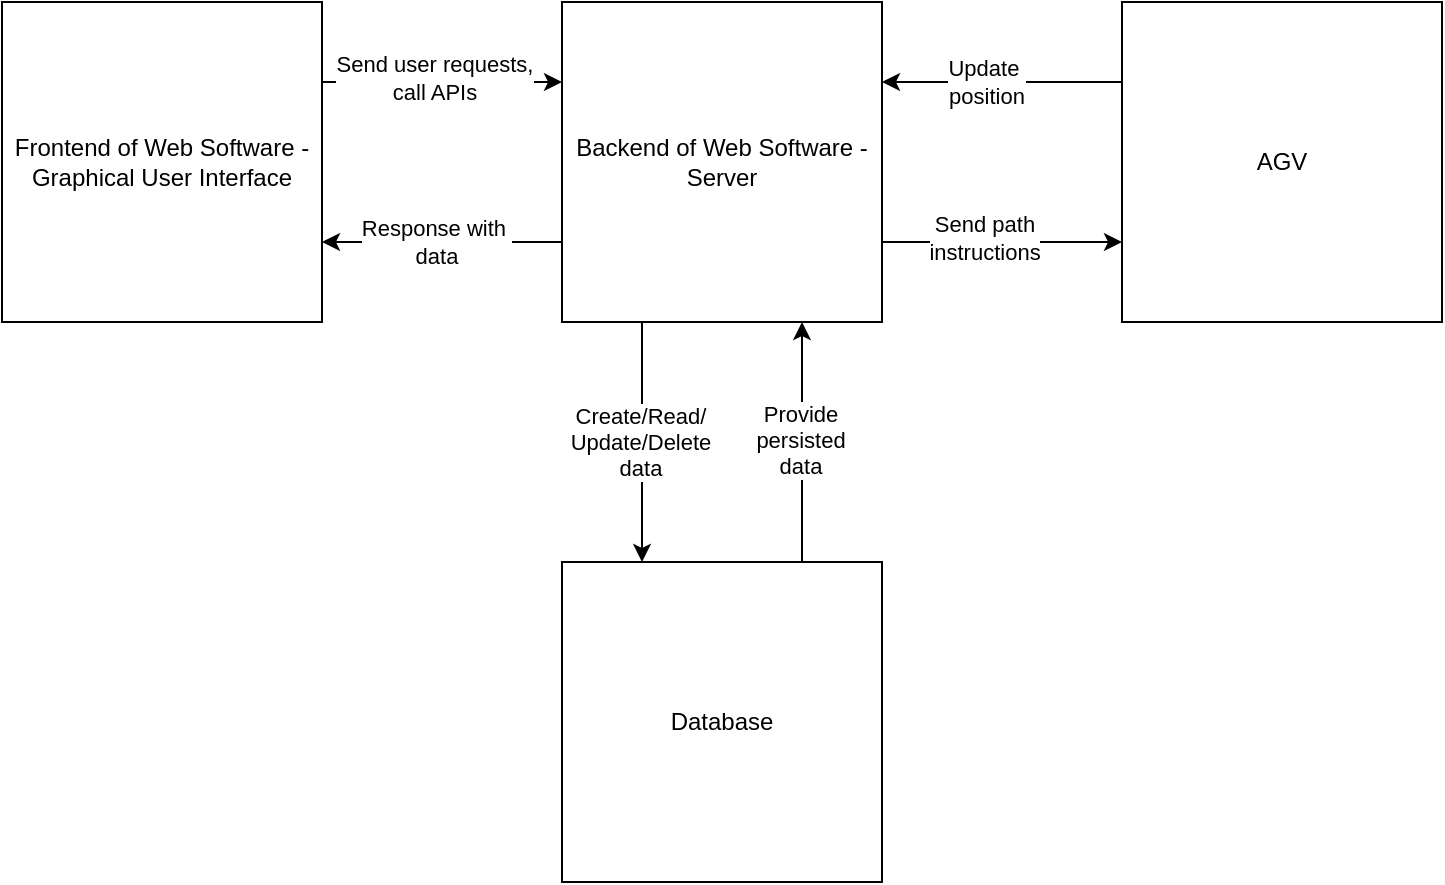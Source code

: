 <mxfile>
    <diagram id="PGWA7KYozrN0TfT3uDwP" name="Page-1">
        <mxGraphModel dx="1394" dy="688" grid="1" gridSize="10" guides="1" tooltips="1" connect="1" arrows="1" fold="1" page="1" pageScale="1" pageWidth="850" pageHeight="1100" math="0" shadow="0">
            <root>
                <mxCell id="0"/>
                <mxCell id="1" parent="0"/>
                <mxCell id="9" style="edgeStyle=none;html=1;exitX=1;exitY=0.25;exitDx=0;exitDy=0;entryX=0;entryY=0.25;entryDx=0;entryDy=0;" edge="1" parent="1" source="4" target="6">
                    <mxGeometry relative="1" as="geometry"/>
                </mxCell>
                <mxCell id="11" value="Send user requests,&lt;div&gt;call APIs&lt;/div&gt;" style="edgeLabel;html=1;align=center;verticalAlign=middle;resizable=0;points=[];" vertex="1" connectable="0" parent="9">
                    <mxGeometry x="-0.051" y="2" relative="1" as="geometry">
                        <mxPoint x="-1" as="offset"/>
                    </mxGeometry>
                </mxCell>
                <mxCell id="4" value="Frontend of Web Software -&lt;div&gt;Graphical User Interface&lt;/div&gt;" style="whiteSpace=wrap;html=1;aspect=fixed;" vertex="1" parent="1">
                    <mxGeometry x="40" y="80" width="160" height="160" as="geometry"/>
                </mxCell>
                <mxCell id="12" style="edgeStyle=none;html=1;exitX=0;exitY=0.75;exitDx=0;exitDy=0;entryX=1;entryY=0.75;entryDx=0;entryDy=0;" edge="1" parent="1" source="6" target="4">
                    <mxGeometry relative="1" as="geometry"/>
                </mxCell>
                <mxCell id="15" value="Response with&amp;nbsp;&lt;div&gt;data&lt;/div&gt;" style="edgeLabel;html=1;align=center;verticalAlign=middle;resizable=0;points=[];" vertex="1" connectable="0" parent="12">
                    <mxGeometry x="0.059" relative="1" as="geometry">
                        <mxPoint as="offset"/>
                    </mxGeometry>
                </mxCell>
                <mxCell id="27" style="edgeStyle=none;html=1;exitX=1;exitY=0.75;exitDx=0;exitDy=0;entryX=0;entryY=0.75;entryDx=0;entryDy=0;" edge="1" parent="1" source="6" target="23">
                    <mxGeometry relative="1" as="geometry"/>
                </mxCell>
                <mxCell id="33" value="Send path&lt;div&gt;instructions&lt;/div&gt;" style="edgeLabel;html=1;align=center;verticalAlign=middle;resizable=0;points=[];" vertex="1" connectable="0" parent="27">
                    <mxGeometry x="-0.153" y="2" relative="1" as="geometry">
                        <mxPoint as="offset"/>
                    </mxGeometry>
                </mxCell>
                <mxCell id="36" style="edgeStyle=none;html=1;exitX=0.25;exitY=1;exitDx=0;exitDy=0;entryX=0.25;entryY=0;entryDx=0;entryDy=0;" edge="1" parent="1" source="6" target="35">
                    <mxGeometry relative="1" as="geometry"/>
                </mxCell>
                <mxCell id="38" value="Create/Read/&lt;div&gt;Update/Delete&lt;/div&gt;&lt;div&gt;data&lt;/div&gt;" style="edgeLabel;html=1;align=center;verticalAlign=middle;resizable=0;points=[];" vertex="1" connectable="0" parent="36">
                    <mxGeometry x="-0.113" y="-1" relative="1" as="geometry">
                        <mxPoint y="7" as="offset"/>
                    </mxGeometry>
                </mxCell>
                <mxCell id="6" value="Backend of Web Software -&lt;div&gt;Server&lt;/div&gt;" style="whiteSpace=wrap;html=1;aspect=fixed;" vertex="1" parent="1">
                    <mxGeometry x="320" y="80" width="160" height="160" as="geometry"/>
                </mxCell>
                <mxCell id="26" style="edgeStyle=none;html=1;exitX=0;exitY=0.25;exitDx=0;exitDy=0;entryX=1;entryY=0.25;entryDx=0;entryDy=0;" edge="1" parent="1" source="23" target="6">
                    <mxGeometry relative="1" as="geometry"/>
                </mxCell>
                <mxCell id="28" value="Update&amp;nbsp;&lt;div&gt;position&lt;/div&gt;" style="edgeLabel;html=1;align=center;verticalAlign=middle;resizable=0;points=[];" vertex="1" connectable="0" parent="26">
                    <mxGeometry x="0.137" relative="1" as="geometry">
                        <mxPoint as="offset"/>
                    </mxGeometry>
                </mxCell>
                <mxCell id="23" value="AGV" style="whiteSpace=wrap;html=1;aspect=fixed;" vertex="1" parent="1">
                    <mxGeometry x="600" y="80" width="160" height="160" as="geometry"/>
                </mxCell>
                <mxCell id="37" style="edgeStyle=none;html=1;exitX=0.75;exitY=0;exitDx=0;exitDy=0;entryX=0.75;entryY=1;entryDx=0;entryDy=0;" edge="1" parent="1" source="35" target="6">
                    <mxGeometry relative="1" as="geometry"/>
                </mxCell>
                <mxCell id="39" value="Provide&lt;div&gt;&lt;font color=&quot;#000000&quot;&gt;persisted&lt;br&gt;&lt;/font&gt;&lt;div&gt;data&lt;/div&gt;&lt;/div&gt;" style="edgeLabel;html=1;align=center;verticalAlign=middle;resizable=0;points=[];" vertex="1" connectable="0" parent="37">
                    <mxGeometry x="0.023" y="1" relative="1" as="geometry">
                        <mxPoint as="offset"/>
                    </mxGeometry>
                </mxCell>
                <mxCell id="35" value="Database" style="rounded=0;whiteSpace=wrap;html=1;" vertex="1" parent="1">
                    <mxGeometry x="320" y="360" width="160" height="160" as="geometry"/>
                </mxCell>
            </root>
        </mxGraphModel>
    </diagram>
</mxfile>